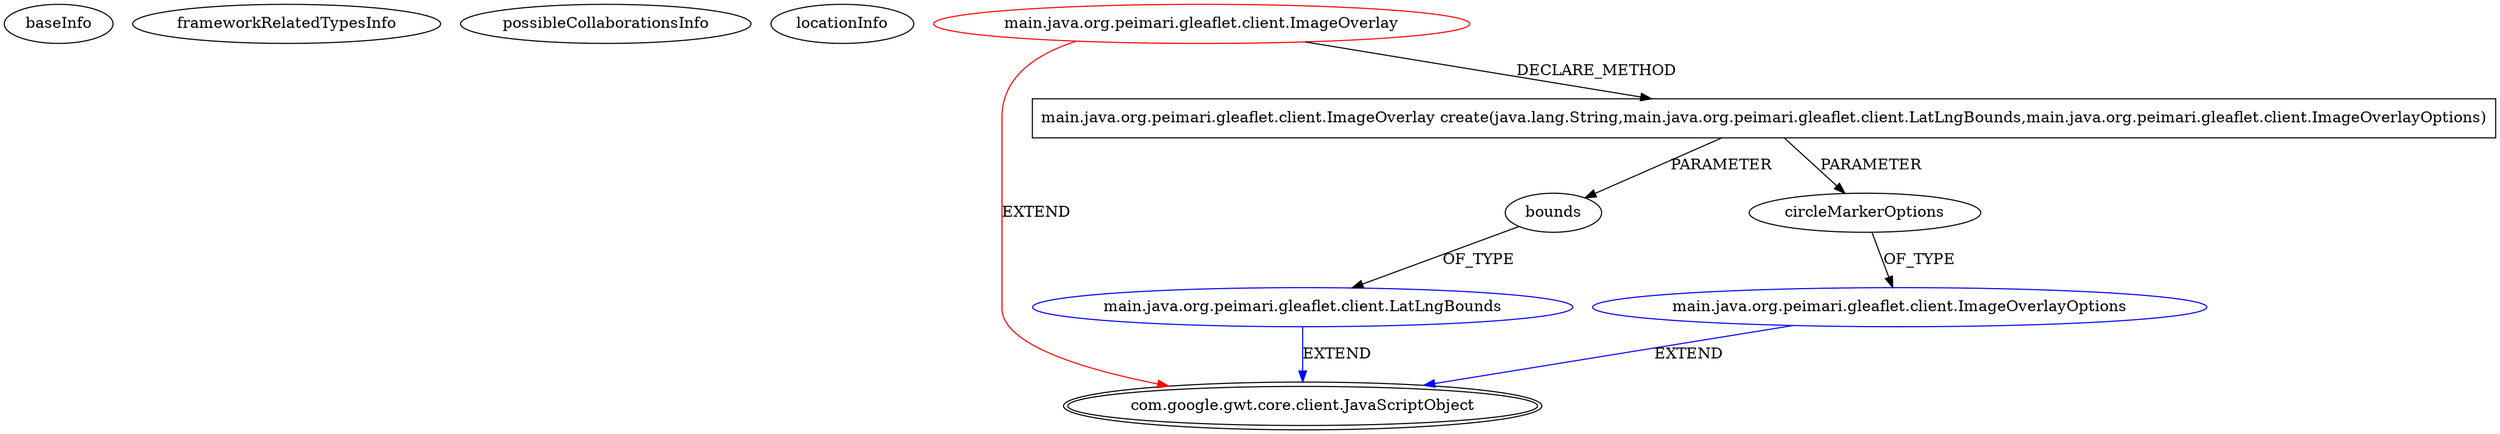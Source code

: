 digraph {
baseInfo[graphId=4102,category="extension_graph",isAnonymous=false,possibleRelation=true]
frameworkRelatedTypesInfo[0="com.google.gwt.core.client.JavaScriptObject"]
possibleCollaborationsInfo[0="4102~CLIENT_METHOD_DECLARATION-PARAMETER_DECLARATION-~com.google.gwt.core.client.JavaScriptObject ~com.google.gwt.core.client.JavaScriptObject ~false~false"]
locationInfo[projectName="mstahv-g-leaflet",filePath="/mstahv-g-leaflet/g-leaflet-master/src/main/java/org/peimari/gleaflet/client/ImageOverlay.java",contextSignature="ImageOverlay",graphId="4102"]
0[label="main.java.org.peimari.gleaflet.client.ImageOverlay",vertexType="ROOT_CLIENT_CLASS_DECLARATION",isFrameworkType=false,color=red]
1[label="com.google.gwt.core.client.JavaScriptObject",vertexType="FRAMEWORK_CLASS_TYPE",isFrameworkType=true,peripheries=2]
2[label="main.java.org.peimari.gleaflet.client.ImageOverlay create(java.lang.String,main.java.org.peimari.gleaflet.client.LatLngBounds,main.java.org.peimari.gleaflet.client.ImageOverlayOptions)",vertexType="CLIENT_METHOD_DECLARATION",isFrameworkType=false,shape=box]
3[label="bounds",vertexType="PARAMETER_DECLARATION",isFrameworkType=false]
4[label="main.java.org.peimari.gleaflet.client.LatLngBounds",vertexType="REFERENCE_CLIENT_CLASS_DECLARATION",isFrameworkType=false,color=blue]
6[label="circleMarkerOptions",vertexType="PARAMETER_DECLARATION",isFrameworkType=false]
7[label="main.java.org.peimari.gleaflet.client.ImageOverlayOptions",vertexType="REFERENCE_CLIENT_CLASS_DECLARATION",isFrameworkType=false,color=blue]
0->1[label="EXTEND",color=red]
0->2[label="DECLARE_METHOD"]
4->1[label="EXTEND",color=blue]
3->4[label="OF_TYPE"]
2->3[label="PARAMETER"]
7->1[label="EXTEND",color=blue]
6->7[label="OF_TYPE"]
2->6[label="PARAMETER"]
}
